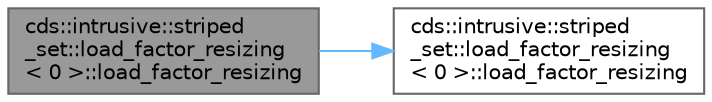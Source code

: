 digraph "cds::intrusive::striped_set::load_factor_resizing&lt; 0 &gt;::load_factor_resizing"
{
 // LATEX_PDF_SIZE
  bgcolor="transparent";
  edge [fontname=Helvetica,fontsize=10,labelfontname=Helvetica,labelfontsize=10];
  node [fontname=Helvetica,fontsize=10,shape=box,height=0.2,width=0.4];
  rankdir="LR";
  Node1 [id="Node000001",label="cds::intrusive::striped\l_set::load_factor_resizing\l\< 0 \>::load_factor_resizing",height=0.2,width=0.4,color="gray40", fillcolor="grey60", style="filled", fontcolor="black",tooltip="Move ctor"];
  Node1 -> Node2 [id="edge1_Node000001_Node000002",color="steelblue1",style="solid",tooltip=" "];
  Node2 [id="Node000002",label="cds::intrusive::striped\l_set::load_factor_resizing\l\< 0 \>::load_factor_resizing",height=0.2,width=0.4,color="grey40", fillcolor="white", style="filled",URL="$structcds_1_1intrusive_1_1striped__set_1_1load__factor__resizing_3_010_01_4.html#a51d63fb84d0403d9d764eed8ddf8540c",tooltip="Default ctor, load factor is 4"];
}
